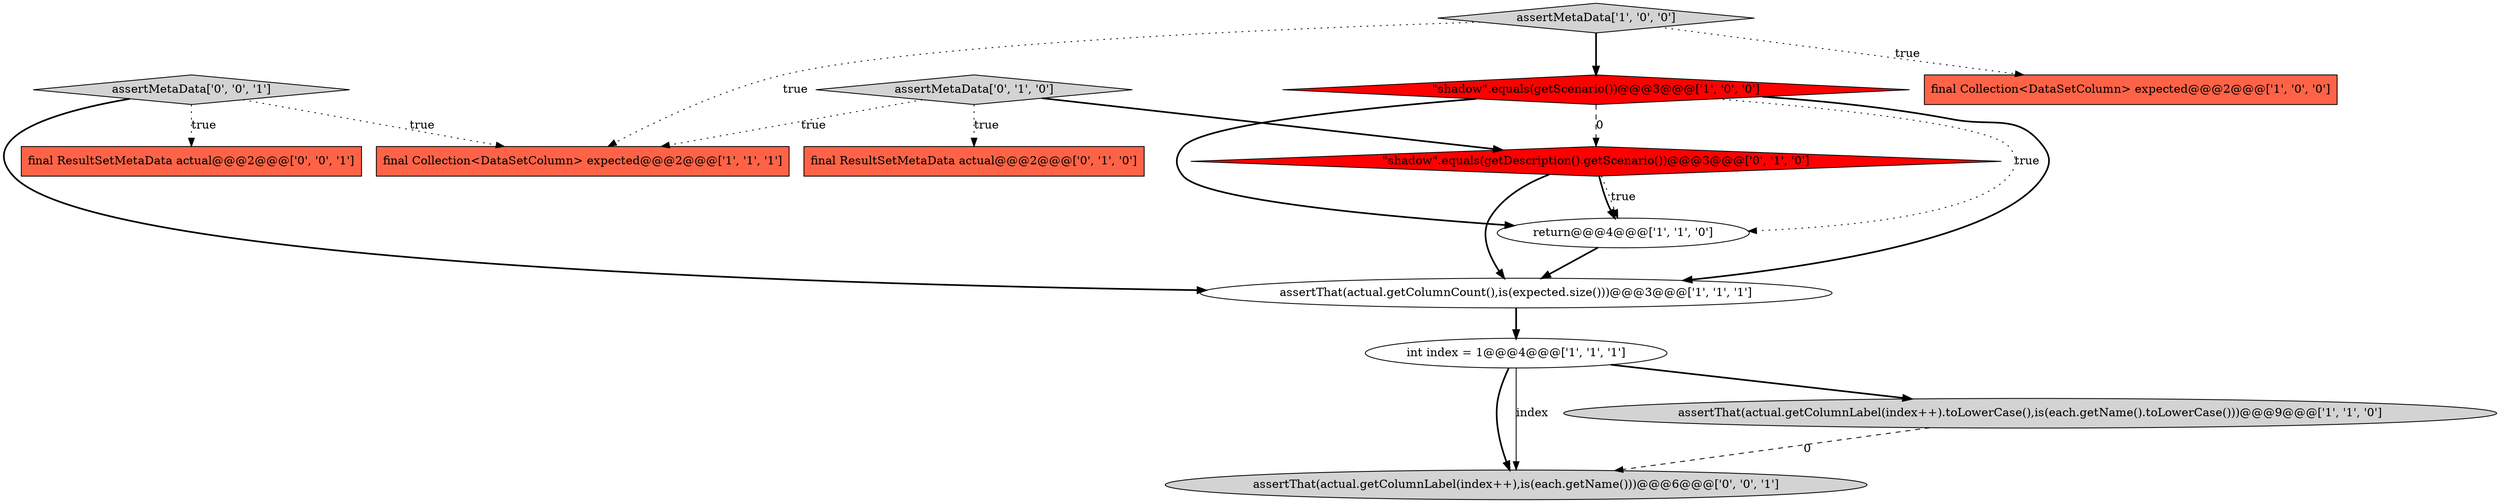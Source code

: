 digraph {
11 [style = filled, label = "assertMetaData['0', '0', '1']", fillcolor = lightgray, shape = diamond image = "AAA0AAABBB3BBB"];
4 [style = filled, label = "\"shadow\".equals(getScenario())@@@3@@@['1', '0', '0']", fillcolor = red, shape = diamond image = "AAA1AAABBB1BBB"];
6 [style = filled, label = "final Collection<DataSetColumn> expected@@@2@@@['1', '1', '1']", fillcolor = tomato, shape = box image = "AAA0AAABBB1BBB"];
12 [style = filled, label = "final ResultSetMetaData actual@@@2@@@['0', '0', '1']", fillcolor = tomato, shape = box image = "AAA0AAABBB3BBB"];
1 [style = filled, label = "assertThat(actual.getColumnCount(),is(expected.size()))@@@3@@@['1', '1', '1']", fillcolor = white, shape = ellipse image = "AAA0AAABBB1BBB"];
5 [style = filled, label = "assertMetaData['1', '0', '0']", fillcolor = lightgray, shape = diamond image = "AAA0AAABBB1BBB"];
10 [style = filled, label = "\"shadow\".equals(getDescription().getScenario())@@@3@@@['0', '1', '0']", fillcolor = red, shape = diamond image = "AAA1AAABBB2BBB"];
8 [style = filled, label = "final ResultSetMetaData actual@@@2@@@['0', '1', '0']", fillcolor = tomato, shape = box image = "AAA0AAABBB2BBB"];
9 [style = filled, label = "assertMetaData['0', '1', '0']", fillcolor = lightgray, shape = diamond image = "AAA0AAABBB2BBB"];
0 [style = filled, label = "int index = 1@@@4@@@['1', '1', '1']", fillcolor = white, shape = ellipse image = "AAA0AAABBB1BBB"];
13 [style = filled, label = "assertThat(actual.getColumnLabel(index++),is(each.getName()))@@@6@@@['0', '0', '1']", fillcolor = lightgray, shape = ellipse image = "AAA0AAABBB3BBB"];
3 [style = filled, label = "final Collection<DataSetColumn> expected@@@2@@@['1', '0', '0']", fillcolor = tomato, shape = box image = "AAA0AAABBB1BBB"];
7 [style = filled, label = "return@@@4@@@['1', '1', '0']", fillcolor = white, shape = ellipse image = "AAA0AAABBB1BBB"];
2 [style = filled, label = "assertThat(actual.getColumnLabel(index++).toLowerCase(),is(each.getName().toLowerCase()))@@@9@@@['1', '1', '0']", fillcolor = lightgray, shape = ellipse image = "AAA0AAABBB1BBB"];
7->1 [style = bold, label=""];
0->13 [style = bold, label=""];
11->1 [style = bold, label=""];
0->13 [style = solid, label="index"];
0->2 [style = bold, label=""];
11->12 [style = dotted, label="true"];
5->6 [style = dotted, label="true"];
4->7 [style = dotted, label="true"];
1->0 [style = bold, label=""];
9->10 [style = bold, label=""];
5->3 [style = dotted, label="true"];
9->6 [style = dotted, label="true"];
10->7 [style = bold, label=""];
4->7 [style = bold, label=""];
9->8 [style = dotted, label="true"];
11->6 [style = dotted, label="true"];
2->13 [style = dashed, label="0"];
5->4 [style = bold, label=""];
4->1 [style = bold, label=""];
4->10 [style = dashed, label="0"];
10->1 [style = bold, label=""];
10->7 [style = dotted, label="true"];
}
